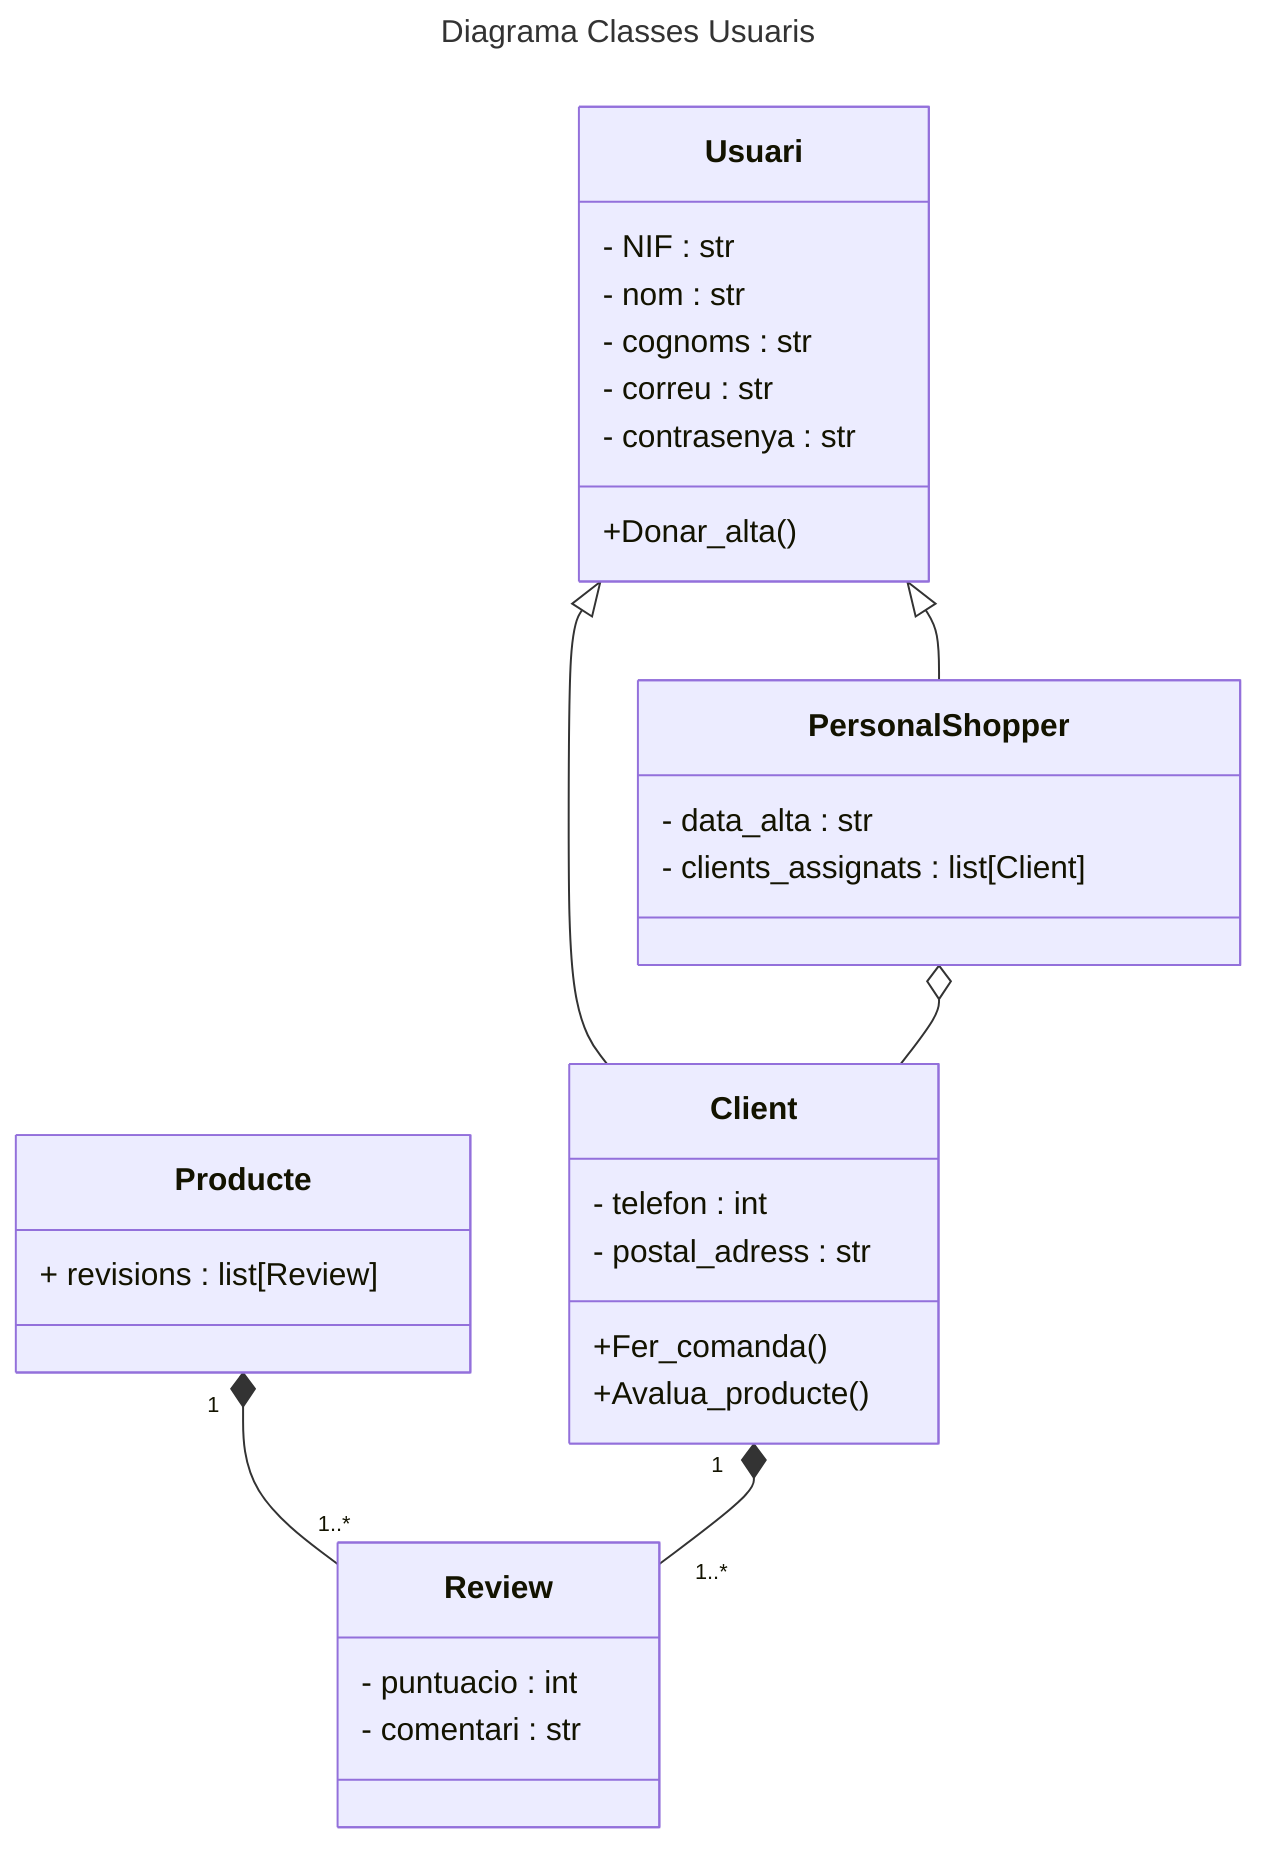 ---
title: Diagrama Classes Usuaris
---

classDiagram
    class Usuari {
        - NIF : str
        - nom : str
        - cognoms : str
        - correu : str
        - contrasenya : str
    }
    class Client{
        - telefon : int
        - postal_adress : str
    }
    class PersonalShopper{
        - data_alta : str
        - clients_assignats : list[Client]
    }
    class Review{
        - puntuacio : int
        - comentari : str
    }
    %%Canvis de la classe Producte de l'exercici anterior: se li ha afegit l'atribut "revisions"
    class Producte{
        + revisions : list[Review]
    }
    
    Usuari <|-- PersonalShopper
    Usuari <|-- Client
    PersonalShopper o-- Client  
    Producte "1" *-- "1..*"Review
    Client "1" *-- "1..*"Review
    
    Usuari: +Donar_alta()
    Client: +Fer_comanda()
    Client: +Avalua_producte()